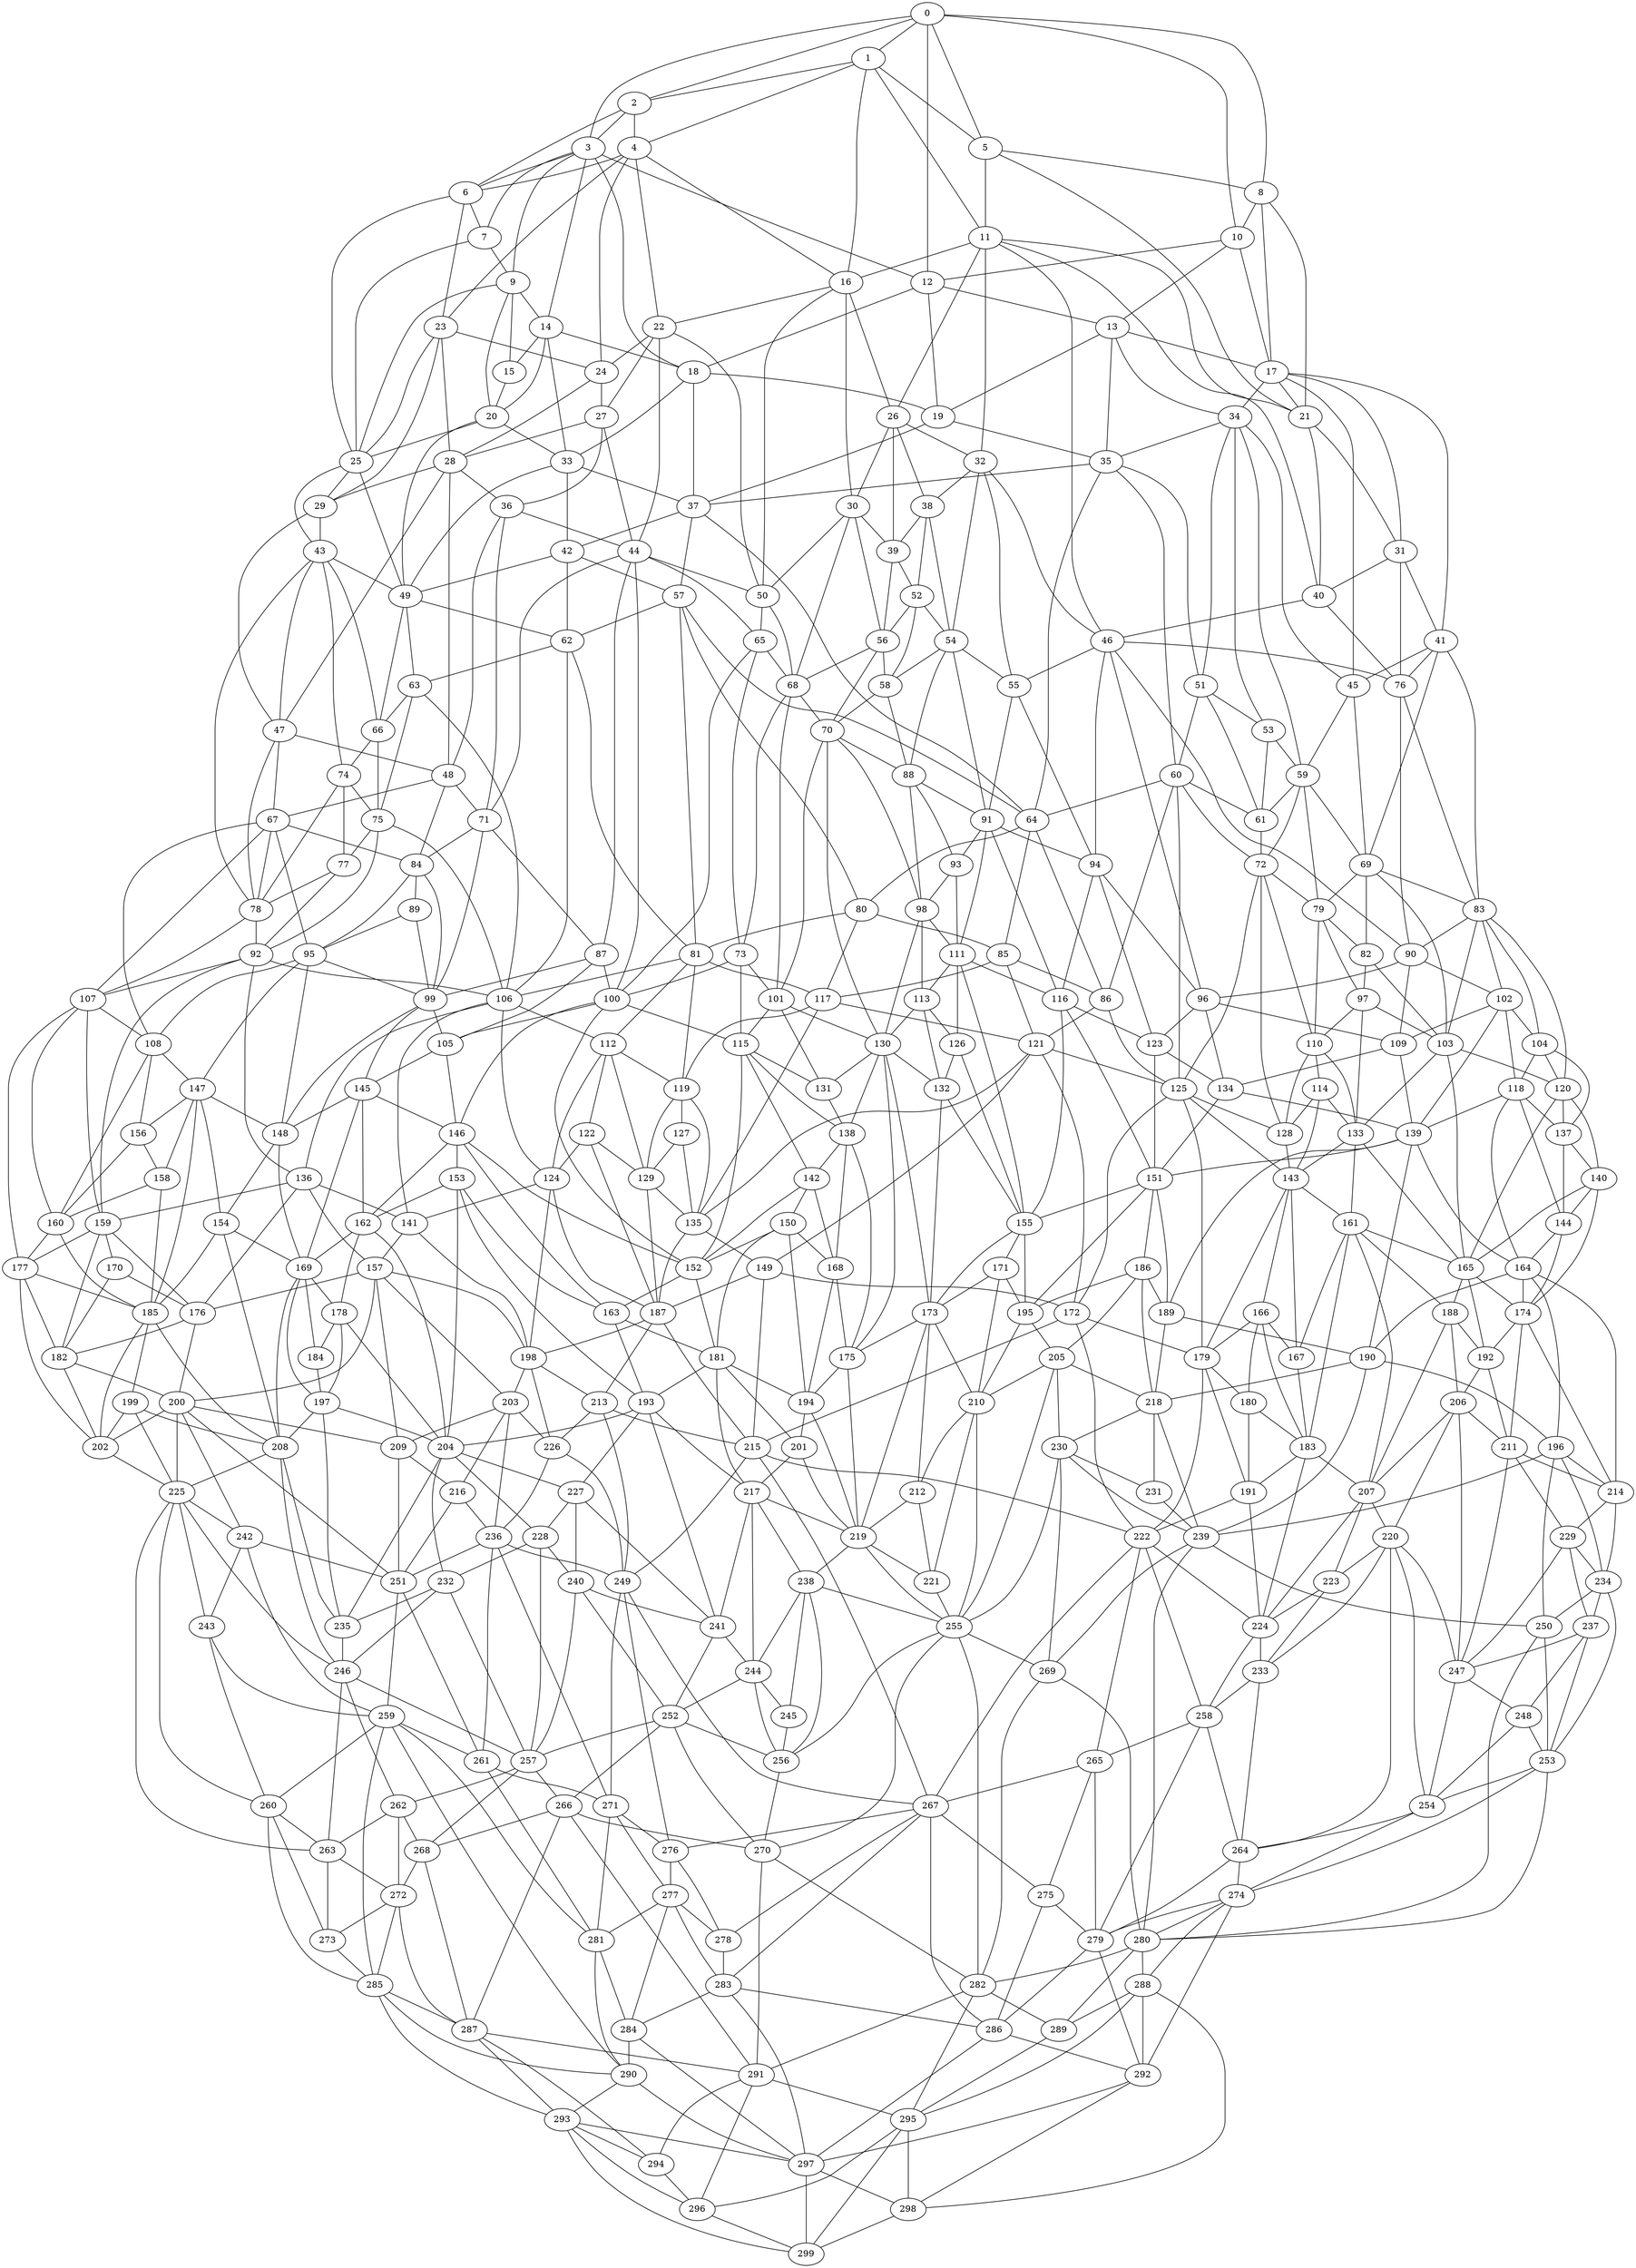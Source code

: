graph g {0;1;2;3;4;5;6;7;8;9;10;11;12;13;14;15;16;17;18;19;20;21;22;23;24;25;26;27;28;29;30;31;32;33;34;35;36;37;38;39;40;41;42;43;44;45;46;47;48;49;50;51;52;53;54;55;56;57;58;59;60;61;62;63;64;65;66;67;68;69;70;71;72;73;74;75;76;77;78;79;80;81;82;83;84;85;86;87;88;89;90;91;92;93;94;95;96;97;98;99;100;101;102;103;104;105;106;107;108;109;110;111;112;113;114;115;116;117;118;119;120;121;122;123;124;125;126;127;128;129;130;131;132;133;134;135;136;137;138;139;140;141;142;143;144;145;146;147;148;149;150;151;152;153;154;155;156;157;158;159;160;161;162;163;164;165;166;167;168;169;170;171;172;173;174;175;176;177;178;179;180;181;182;183;184;185;186;187;188;189;190;191;192;193;194;195;196;197;198;199;200;201;202;203;204;205;206;207;208;209;210;211;212;213;214;215;216;217;218;219;220;221;222;223;224;225;226;227;228;229;230;231;232;233;234;235;236;237;238;239;240;241;242;243;244;245;246;247;248;249;250;251;252;253;254;255;256;257;258;259;260;261;262;263;264;265;266;267;268;269;270;271;272;273;274;275;276;277;278;279;280;281;282;283;284;285;286;287;288;289;290;291;292;293;294;295;296;297;298;299;0 -- 1;0 -- 2;0 -- 3;0 -- 5;0 -- 8;0 -- 10;0 -- 12;1 -- 2;1 -- 4;1 -- 5;1 -- 11;1 -- 16;2 -- 3;2 -- 4;2 -- 6;3 -- 6;3 -- 7;3 -- 9;3 -- 12;3 -- 14;3 -- 18;4 -- 6;4 -- 16;4 -- 22;4 -- 23;4 -- 24;5 -- 8;5 -- 11;5 -- 21;6 -- 7;6 -- 23;6 -- 25;7 -- 9;7 -- 25;8 -- 10;8 -- 17;8 -- 21;9 -- 14;9 -- 15;9 -- 20;9 -- 25;10 -- 12;10 -- 13;10 -- 17;11 -- 16;11 -- 21;11 -- 26;11 -- 32;11 -- 40;11 -- 46;12 -- 13;12 -- 18;12 -- 19;13 -- 17;13 -- 19;13 -- 34;13 -- 35;14 -- 15;14 -- 18;14 -- 20;14 -- 33;15 -- 20;16 -- 22;16 -- 26;16 -- 30;16 -- 50;17 -- 21;17 -- 31;17 -- 34;17 -- 41;17 -- 45;18 -- 19;18 -- 33;18 -- 37;19 -- 35;19 -- 37;20 -- 25;20 -- 33;20 -- 49;21 -- 31;21 -- 40;22 -- 24;22 -- 27;22 -- 44;22 -- 50;23 -- 24;23 -- 25;23 -- 28;23 -- 29;24 -- 27;24 -- 28;25 -- 29;25 -- 43;25 -- 49;26 -- 30;26 -- 32;26 -- 38;26 -- 39;27 -- 28;27 -- 36;27 -- 44;28 -- 29;28 -- 36;28 -- 47;28 -- 48;29 -- 43;29 -- 47;30 -- 39;30 -- 50;30 -- 56;30 -- 68;31 -- 40;31 -- 41;31 -- 76;32 -- 38;32 -- 46;32 -- 54;32 -- 55;33 -- 37;33 -- 42;33 -- 49;34 -- 35;34 -- 45;34 -- 51;34 -- 53;34 -- 59;35 -- 37;35 -- 51;35 -- 60;35 -- 64;36 -- 44;36 -- 48;36 -- 71;37 -- 42;37 -- 57;37 -- 64;38 -- 39;38 -- 52;38 -- 54;39 -- 52;39 -- 56;40 -- 46;40 -- 76;41 -- 45;41 -- 69;41 -- 76;41 -- 83;42 -- 49;42 -- 57;42 -- 62;43 -- 47;43 -- 49;43 -- 66;43 -- 74;43 -- 78;44 -- 50;44 -- 65;44 -- 71;44 -- 87;44 -- 100;45 -- 59;45 -- 69;46 -- 55;46 -- 76;46 -- 90;46 -- 94;46 -- 96;47 -- 48;47 -- 67;47 -- 78;48 -- 67;48 -- 71;48 -- 84;49 -- 62;49 -- 63;49 -- 66;50 -- 65;50 -- 68;51 -- 53;51 -- 60;51 -- 61;52 -- 54;52 -- 56;52 -- 58;53 -- 59;53 -- 61;54 -- 55;54 -- 58;54 -- 88;54 -- 91;55 -- 91;55 -- 94;56 -- 58;56 -- 68;56 -- 70;57 -- 62;57 -- 64;57 -- 80;57 -- 81;58 -- 70;58 -- 88;59 -- 61;59 -- 69;59 -- 72;59 -- 79;60 -- 61;60 -- 64;60 -- 72;60 -- 86;60 -- 125;61 -- 72;62 -- 63;62 -- 81;62 -- 106;63 -- 66;63 -- 75;63 -- 106;64 -- 80;64 -- 85;64 -- 86;65 -- 68;65 -- 73;65 -- 100;66 -- 74;66 -- 75;67 -- 78;67 -- 84;67 -- 95;67 -- 107;67 -- 108;68 -- 70;68 -- 73;68 -- 101;69 -- 79;69 -- 82;69 -- 83;69 -- 103;70 -- 88;70 -- 98;70 -- 101;70 -- 130;71 -- 84;71 -- 87;71 -- 99;72 -- 79;72 -- 110;72 -- 125;72 -- 128;73 -- 100;73 -- 101;73 -- 115;74 -- 75;74 -- 77;74 -- 78;75 -- 77;75 -- 92;75 -- 106;76 -- 83;76 -- 90;77 -- 78;77 -- 92;78 -- 92;78 -- 107;79 -- 82;79 -- 97;79 -- 110;80 -- 81;80 -- 85;80 -- 117;81 -- 106;81 -- 112;81 -- 117;81 -- 119;82 -- 97;82 -- 103;83 -- 90;83 -- 102;83 -- 103;83 -- 104;83 -- 120;84 -- 89;84 -- 95;84 -- 99;85 -- 86;85 -- 117;85 -- 121;86 -- 121;86 -- 125;87 -- 99;87 -- 100;87 -- 105;88 -- 91;88 -- 93;88 -- 98;89 -- 95;89 -- 99;90 -- 96;90 -- 102;90 -- 109;91 -- 93;91 -- 94;91 -- 111;91 -- 116;92 -- 106;92 -- 107;92 -- 136;92 -- 159;93 -- 98;93 -- 111;94 -- 96;94 -- 116;94 -- 123;95 -- 99;95 -- 108;95 -- 147;95 -- 148;96 -- 109;96 -- 123;96 -- 134;97 -- 103;97 -- 110;97 -- 133;98 -- 111;98 -- 113;98 -- 130;99 -- 105;99 -- 145;99 -- 148;100 -- 105;100 -- 115;100 -- 146;100 -- 152;101 -- 115;101 -- 130;101 -- 131;102 -- 104;102 -- 109;102 -- 118;102 -- 139;103 -- 120;103 -- 133;103 -- 165;104 -- 118;104 -- 120;104 -- 137;105 -- 145;105 -- 146;106 -- 112;106 -- 124;106 -- 136;106 -- 141;107 -- 108;107 -- 159;107 -- 160;107 -- 177;108 -- 147;108 -- 156;108 -- 160;109 -- 134;109 -- 139;110 -- 114;110 -- 128;110 -- 133;111 -- 113;111 -- 116;111 -- 126;111 -- 155;112 -- 119;112 -- 122;112 -- 124;112 -- 129;113 -- 126;113 -- 130;113 -- 132;114 -- 128;114 -- 133;114 -- 143;115 -- 131;115 -- 138;115 -- 142;115 -- 152;116 -- 123;116 -- 151;116 -- 155;117 -- 119;117 -- 121;117 -- 135;118 -- 137;118 -- 139;118 -- 144;118 -- 164;119 -- 127;119 -- 129;119 -- 135;120 -- 137;120 -- 140;120 -- 165;121 -- 125;121 -- 135;121 -- 149;121 -- 172;122 -- 124;122 -- 129;122 -- 187;123 -- 134;123 -- 151;124 -- 141;124 -- 187;124 -- 198;125 -- 128;125 -- 143;125 -- 172;125 -- 179;126 -- 132;126 -- 155;127 -- 129;127 -- 135;128 -- 143;129 -- 135;129 -- 187;130 -- 131;130 -- 132;130 -- 138;130 -- 173;130 -- 175;131 -- 138;132 -- 155;132 -- 173;133 -- 143;133 -- 161;133 -- 165;134 -- 139;134 -- 151;135 -- 149;135 -- 187;136 -- 141;136 -- 157;136 -- 159;136 -- 176;137 -- 140;137 -- 144;138 -- 142;138 -- 168;138 -- 175;139 -- 151;139 -- 164;139 -- 189;139 -- 190;140 -- 144;140 -- 165;140 -- 174;141 -- 157;141 -- 198;142 -- 150;142 -- 152;142 -- 168;143 -- 161;143 -- 166;143 -- 167;143 -- 179;144 -- 164;144 -- 174;145 -- 146;145 -- 148;145 -- 162;145 -- 169;146 -- 152;146 -- 153;146 -- 162;146 -- 163;147 -- 148;147 -- 154;147 -- 156;147 -- 158;147 -- 185;148 -- 154;148 -- 169;149 -- 172;149 -- 187;149 -- 215;150 -- 152;150 -- 168;150 -- 181;150 -- 194;151 -- 155;151 -- 186;151 -- 189;151 -- 195;152 -- 163;152 -- 181;153 -- 162;153 -- 163;153 -- 193;153 -- 204;154 -- 169;154 -- 185;154 -- 208;155 -- 171;155 -- 173;155 -- 195;156 -- 158;156 -- 160;157 -- 176;157 -- 198;157 -- 200;157 -- 203;157 -- 209;158 -- 160;158 -- 185;159 -- 170;159 -- 176;159 -- 177;159 -- 182;160 -- 177;160 -- 185;161 -- 165;161 -- 167;161 -- 183;161 -- 188;161 -- 207;162 -- 169;162 -- 178;162 -- 204;163 -- 181;163 -- 193;164 -- 174;164 -- 190;164 -- 196;164 -- 214;165 -- 174;165 -- 188;165 -- 192;166 -- 167;166 -- 179;166 -- 180;166 -- 183;167 -- 183;168 -- 175;168 -- 194;169 -- 178;169 -- 184;169 -- 197;169 -- 208;170 -- 176;170 -- 182;171 -- 173;171 -- 195;171 -- 210;172 -- 179;172 -- 215;172 -- 222;173 -- 175;173 -- 210;173 -- 212;173 -- 219;174 -- 192;174 -- 211;174 -- 214;175 -- 194;175 -- 219;176 -- 182;176 -- 200;177 -- 182;177 -- 185;177 -- 202;178 -- 184;178 -- 197;178 -- 204;179 -- 180;179 -- 191;179 -- 222;180 -- 183;180 -- 191;181 -- 193;181 -- 194;181 -- 201;181 -- 217;182 -- 200;182 -- 202;183 -- 191;183 -- 207;183 -- 224;184 -- 197;185 -- 199;185 -- 202;185 -- 208;186 -- 189;186 -- 195;186 -- 205;186 -- 218;187 -- 198;187 -- 213;187 -- 215;188 -- 192;188 -- 206;188 -- 207;189 -- 190;189 -- 218;190 -- 196;190 -- 218;190 -- 239;191 -- 222;191 -- 224;192 -- 206;192 -- 211;193 -- 204;193 -- 217;193 -- 227;193 -- 241;194 -- 201;194 -- 219;195 -- 205;195 -- 210;196 -- 214;196 -- 234;196 -- 239;196 -- 250;197 -- 204;197 -- 208;197 -- 235;198 -- 203;198 -- 213;198 -- 226;199 -- 202;199 -- 208;199 -- 225;200 -- 202;200 -- 209;200 -- 225;200 -- 242;200 -- 251;201 -- 217;201 -- 219;202 -- 225;203 -- 209;203 -- 216;203 -- 226;203 -- 236;204 -- 227;204 -- 228;204 -- 232;204 -- 235;205 -- 210;205 -- 218;205 -- 230;205 -- 255;206 -- 207;206 -- 211;206 -- 220;206 -- 247;207 -- 220;207 -- 223;207 -- 224;208 -- 225;208 -- 235;208 -- 246;209 -- 216;209 -- 251;210 -- 212;210 -- 221;210 -- 255;211 -- 214;211 -- 229;211 -- 247;212 -- 219;212 -- 221;213 -- 215;213 -- 226;213 -- 249;214 -- 229;214 -- 234;215 -- 222;215 -- 249;215 -- 267;216 -- 236;216 -- 251;217 -- 219;217 -- 238;217 -- 241;217 -- 244;218 -- 230;218 -- 231;218 -- 239;219 -- 221;219 -- 238;219 -- 255;220 -- 223;220 -- 233;220 -- 247;220 -- 254;220 -- 264;221 -- 255;222 -- 224;222 -- 258;222 -- 265;222 -- 267;223 -- 224;223 -- 233;224 -- 233;224 -- 258;225 -- 242;225 -- 243;225 -- 246;225 -- 260;225 -- 263;226 -- 236;226 -- 249;227 -- 228;227 -- 240;227 -- 241;228 -- 232;228 -- 240;228 -- 257;229 -- 234;229 -- 237;229 -- 247;230 -- 231;230 -- 239;230 -- 255;230 -- 269;231 -- 239;232 -- 235;232 -- 246;232 -- 257;233 -- 258;233 -- 264;234 -- 237;234 -- 250;234 -- 253;235 -- 246;236 -- 249;236 -- 251;236 -- 261;236 -- 271;237 -- 247;237 -- 248;237 -- 253;238 -- 244;238 -- 245;238 -- 255;238 -- 256;239 -- 250;239 -- 269;239 -- 280;240 -- 241;240 -- 252;240 -- 257;241 -- 244;241 -- 252;242 -- 243;242 -- 251;242 -- 259;243 -- 259;243 -- 260;244 -- 245;244 -- 252;244 -- 256;245 -- 256;246 -- 257;246 -- 262;246 -- 263;247 -- 248;247 -- 254;248 -- 253;248 -- 254;249 -- 267;249 -- 271;249 -- 276;250 -- 253;250 -- 280;251 -- 259;251 -- 261;252 -- 256;252 -- 257;252 -- 266;252 -- 270;253 -- 254;253 -- 274;253 -- 280;254 -- 264;254 -- 274;255 -- 256;255 -- 269;255 -- 270;255 -- 282;256 -- 270;257 -- 262;257 -- 266;257 -- 268;258 -- 264;258 -- 265;258 -- 279;259 -- 260;259 -- 261;259 -- 281;259 -- 285;259 -- 290;260 -- 263;260 -- 273;260 -- 285;261 -- 271;261 -- 281;262 -- 263;262 -- 268;262 -- 272;263 -- 272;263 -- 273;264 -- 274;264 -- 279;265 -- 267;265 -- 275;265 -- 279;266 -- 268;266 -- 270;266 -- 287;266 -- 291;267 -- 275;267 -- 276;267 -- 278;267 -- 283;267 -- 286;268 -- 272;268 -- 287;269 -- 280;269 -- 282;270 -- 282;270 -- 291;271 -- 276;271 -- 277;271 -- 281;272 -- 273;272 -- 285;272 -- 287;273 -- 285;274 -- 279;274 -- 280;274 -- 288;274 -- 292;275 -- 279;275 -- 286;276 -- 277;276 -- 278;277 -- 278;277 -- 281;277 -- 283;277 -- 284;278 -- 283;279 -- 286;279 -- 292;280 -- 282;280 -- 288;280 -- 289;281 -- 284;281 -- 290;282 -- 289;282 -- 291;282 -- 295;283 -- 284;283 -- 286;283 -- 297;284 -- 290;284 -- 297;285 -- 287;285 -- 290;285 -- 293;286 -- 292;286 -- 297;287 -- 291;287 -- 293;287 -- 294;288 -- 289;288 -- 292;288 -- 295;288 -- 298;289 -- 295;290 -- 293;290 -- 297;291 -- 294;291 -- 295;291 -- 296;292 -- 297;292 -- 298;293 -- 294;293 -- 296;293 -- 297;293 -- 299;294 -- 296;295 -- 296;295 -- 298;295 -- 299;296 -- 299;297 -- 298;297 -- 299;298 -- 299;}